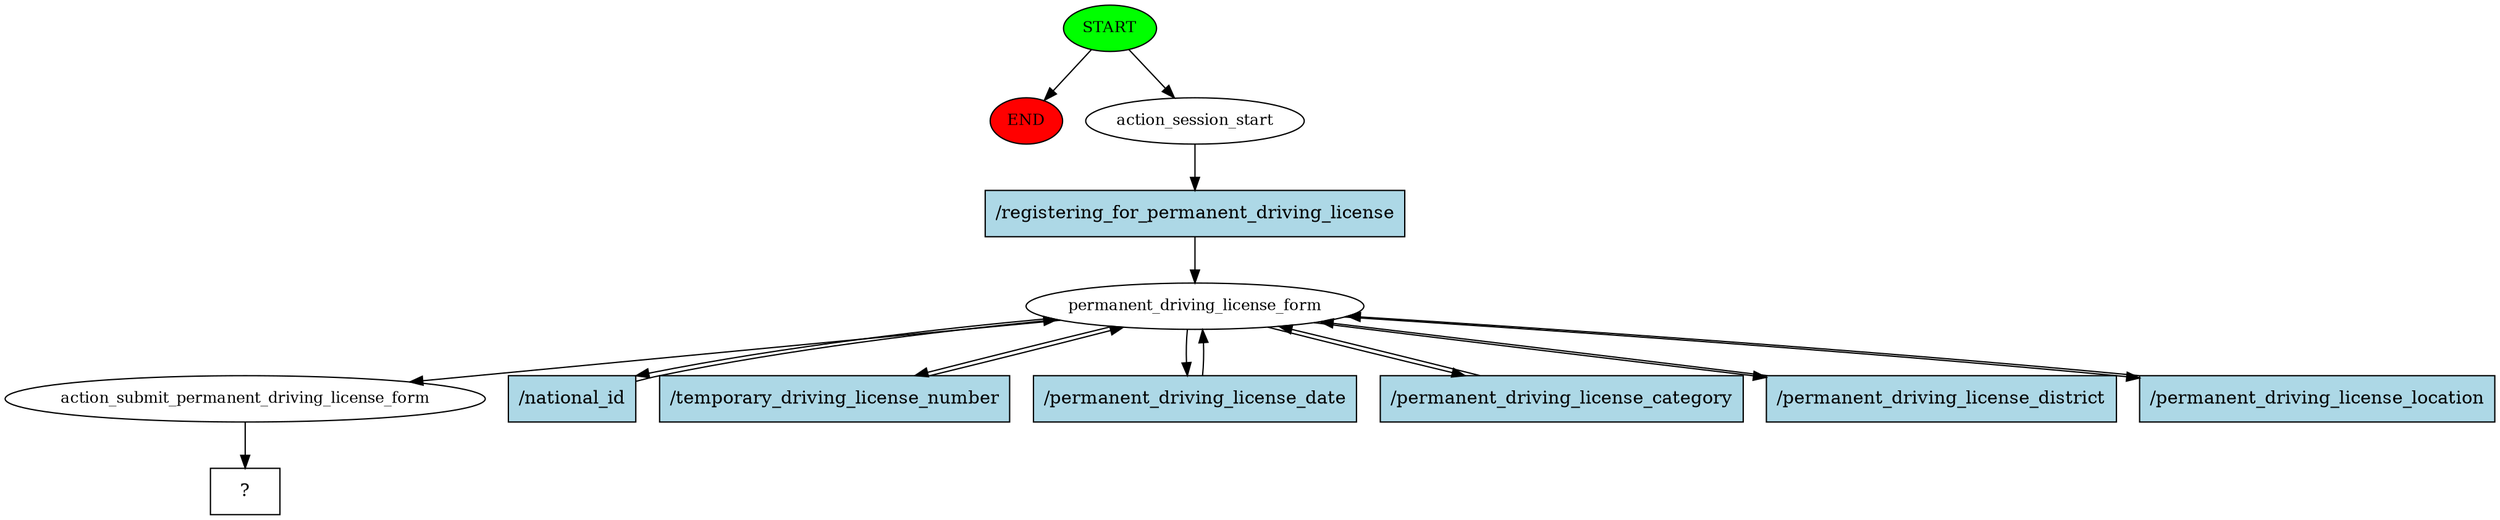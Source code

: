 digraph  {
0 [class="start active", fillcolor=green, fontsize=12, label=START, style=filled];
"-1" [class=end, fillcolor=red, fontsize=12, label=END, style=filled];
1 [class=active, fontsize=12, label=action_session_start];
2 [class=active, fontsize=12, label=permanent_driving_license_form];
9 [class=active, fontsize=12, label=action_submit_permanent_driving_license_form];
10 [class="intent dashed active", label="  ?  ", shape=rect];
11 [class="intent active", fillcolor=lightblue, label="/registering_for_permanent_driving_license", shape=rect, style=filled];
12 [class="intent active", fillcolor=lightblue, label="/national_id", shape=rect, style=filled];
13 [class="intent active", fillcolor=lightblue, label="/temporary_driving_license_number", shape=rect, style=filled];
14 [class="intent active", fillcolor=lightblue, label="/permanent_driving_license_date", shape=rect, style=filled];
15 [class="intent active", fillcolor=lightblue, label="/permanent_driving_license_category", shape=rect, style=filled];
16 [class="intent active", fillcolor=lightblue, label="/permanent_driving_license_district", shape=rect, style=filled];
17 [class="intent active", fillcolor=lightblue, label="/permanent_driving_license_location", shape=rect, style=filled];
0 -> "-1"  [class="", key=NONE, label=""];
0 -> 1  [class=active, key=NONE, label=""];
1 -> 11  [class=active, key=0];
2 -> 9  [class=active, key=NONE, label=""];
2 -> 12  [class=active, key=0];
2 -> 13  [class=active, key=0];
2 -> 14  [class=active, key=0];
2 -> 15  [class=active, key=0];
2 -> 16  [class=active, key=0];
2 -> 17  [class=active, key=0];
9 -> 10  [class=active, key=NONE, label=""];
11 -> 2  [class=active, key=0];
12 -> 2  [class=active, key=0];
13 -> 2  [class=active, key=0];
14 -> 2  [class=active, key=0];
15 -> 2  [class=active, key=0];
16 -> 2  [class=active, key=0];
17 -> 2  [class=active, key=0];
}
